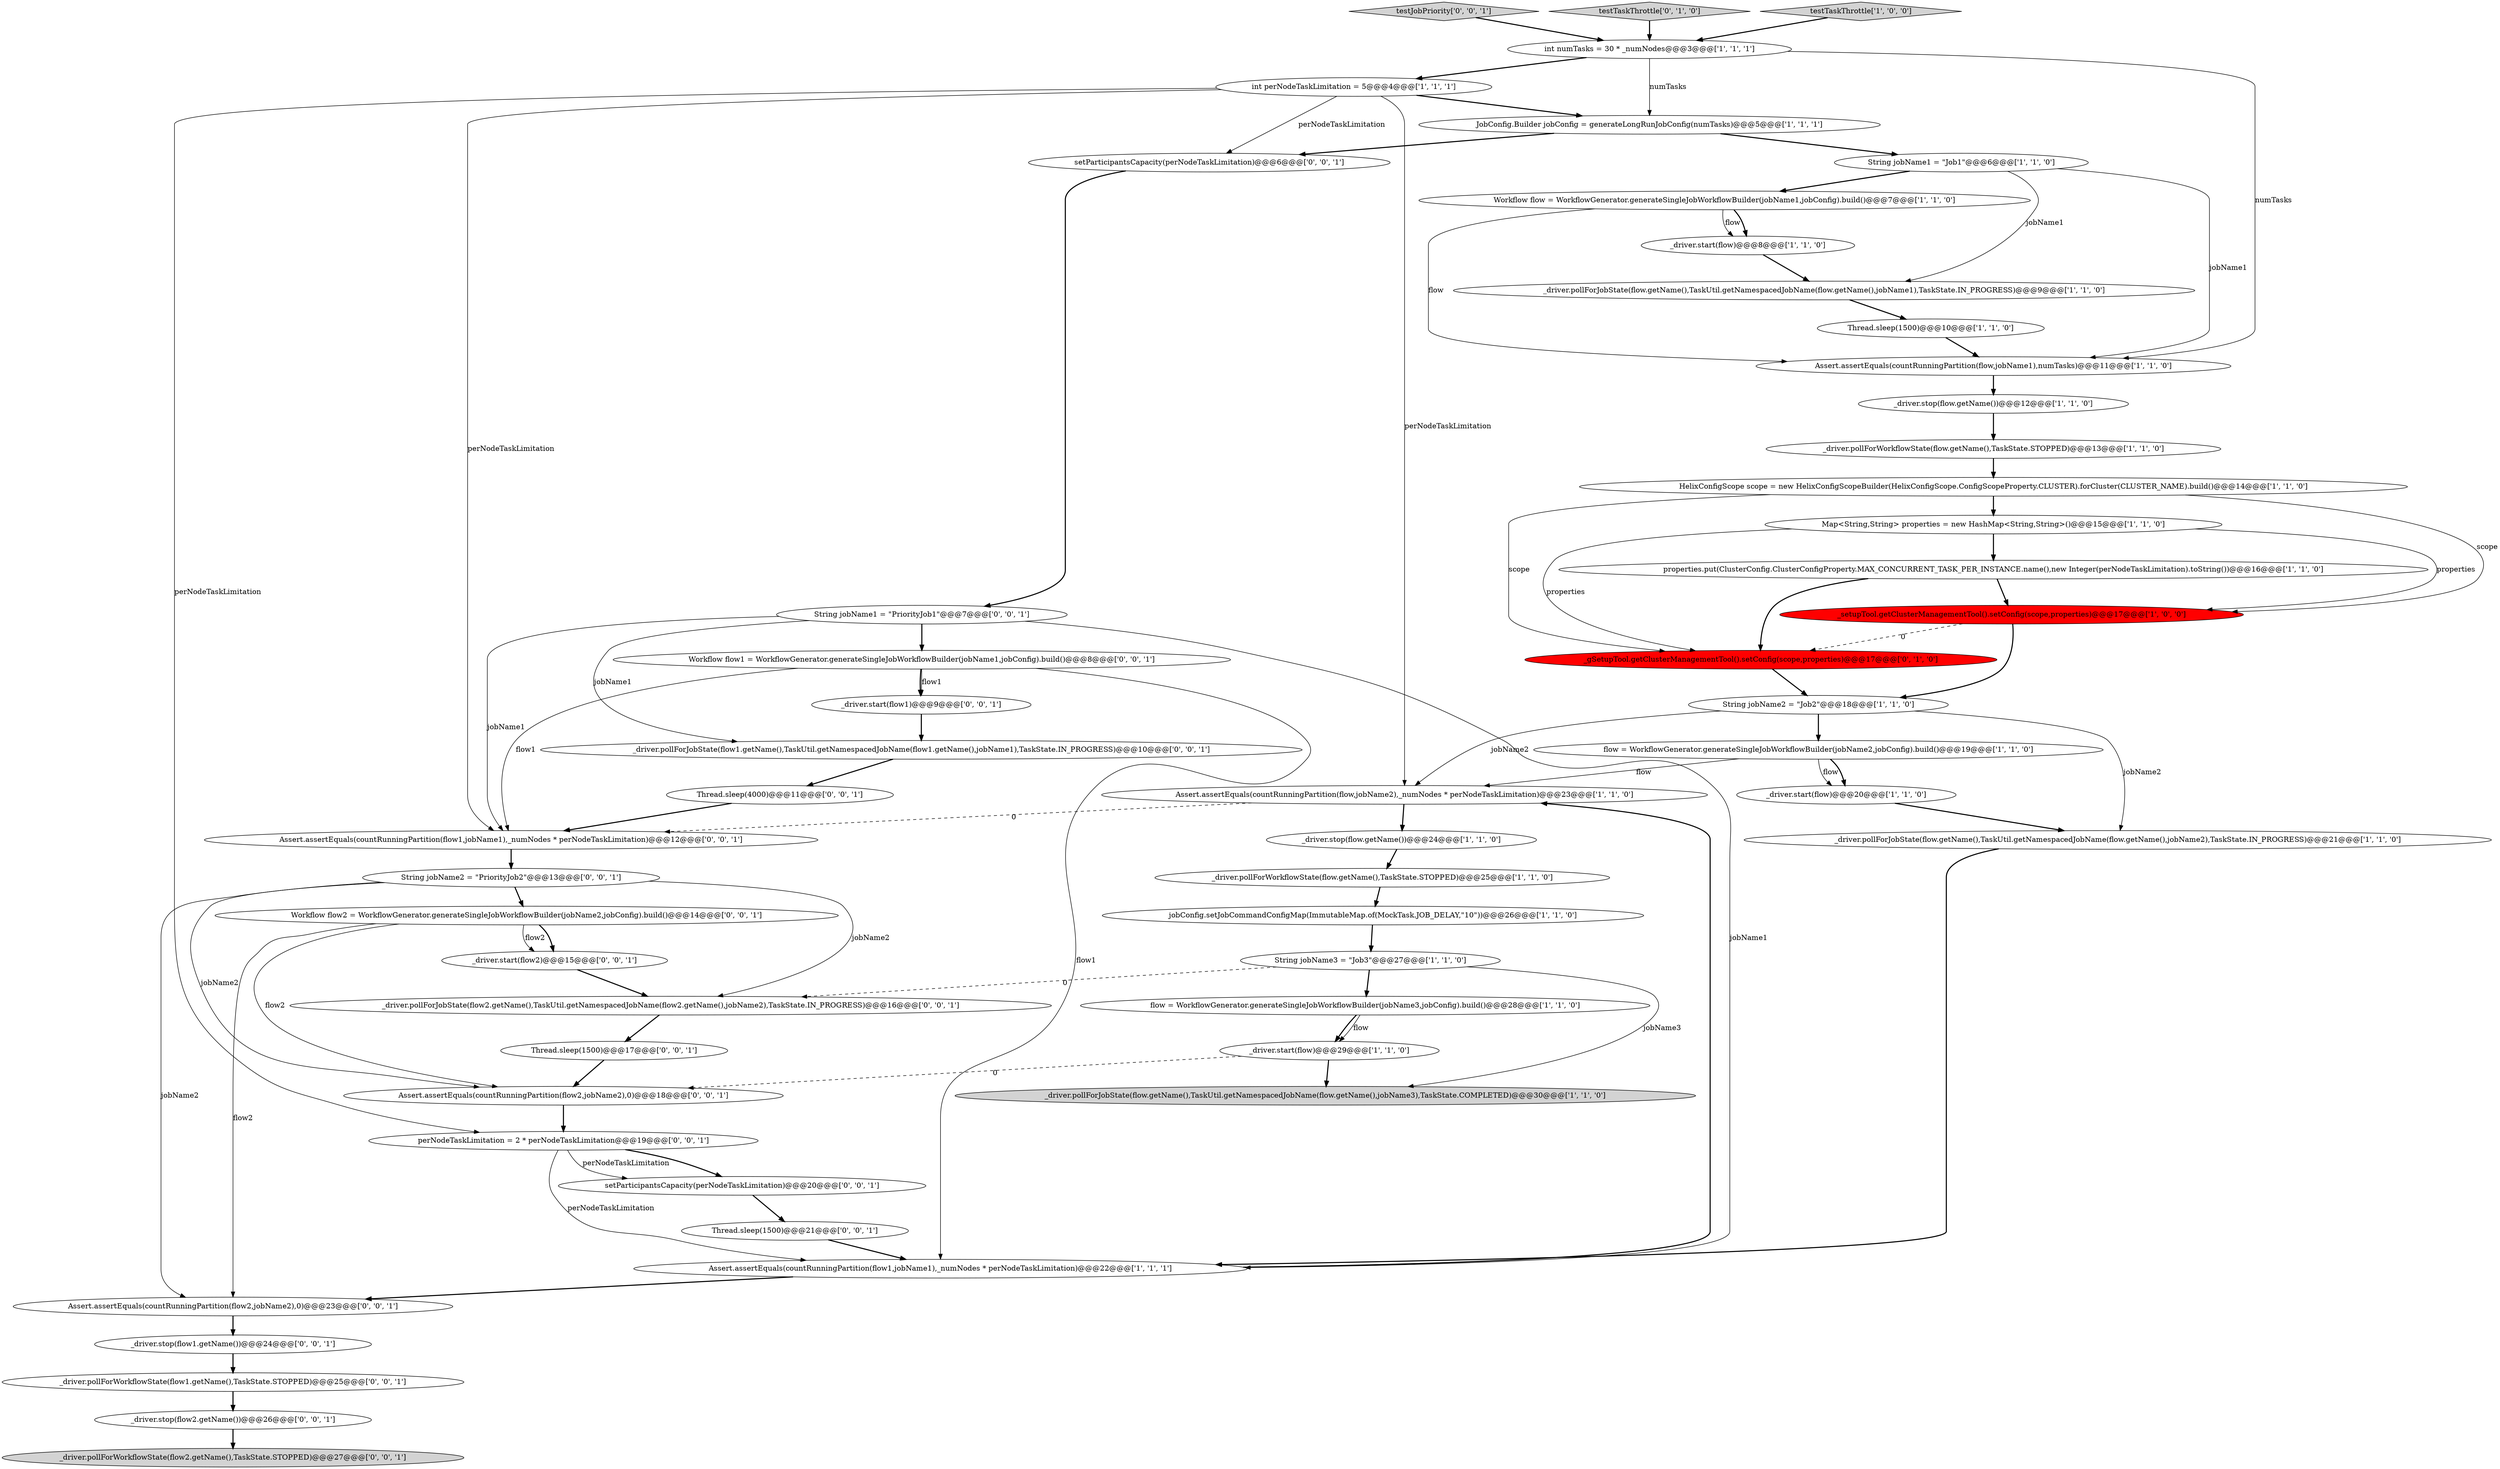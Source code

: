 digraph {
20 [style = filled, label = "Assert.assertEquals(countRunningPartition(flow,jobName2),_numNodes * perNodeTaskLimitation)@@@23@@@['1', '1', '0']", fillcolor = white, shape = ellipse image = "AAA0AAABBB1BBB"];
37 [style = filled, label = "setParticipantsCapacity(perNodeTaskLimitation)@@@6@@@['0', '0', '1']", fillcolor = white, shape = ellipse image = "AAA0AAABBB3BBB"];
13 [style = filled, label = "_driver.pollForWorkflowState(flow.getName(),TaskState.STOPPED)@@@13@@@['1', '1', '0']", fillcolor = white, shape = ellipse image = "AAA0AAABBB1BBB"];
41 [style = filled, label = "_driver.pollForJobState(flow1.getName(),TaskUtil.getNamespacedJobName(flow1.getName(),jobName1),TaskState.IN_PROGRESS)@@@10@@@['0', '0', '1']", fillcolor = white, shape = ellipse image = "AAA0AAABBB3BBB"];
43 [style = filled, label = "testJobPriority['0', '0', '1']", fillcolor = lightgray, shape = diamond image = "AAA0AAABBB3BBB"];
5 [style = filled, label = "String jobName3 = \"Job3\"@@@27@@@['1', '1', '0']", fillcolor = white, shape = ellipse image = "AAA0AAABBB1BBB"];
17 [style = filled, label = "String jobName2 = \"Job2\"@@@18@@@['1', '1', '0']", fillcolor = white, shape = ellipse image = "AAA0AAABBB1BBB"];
31 [style = filled, label = "String jobName1 = \"PriorityJob1\"@@@7@@@['0', '0', '1']", fillcolor = white, shape = ellipse image = "AAA0AAABBB3BBB"];
26 [style = filled, label = "Assert.assertEquals(countRunningPartition(flow1,jobName1),_numNodes * perNodeTaskLimitation)@@@22@@@['1', '1', '1']", fillcolor = white, shape = ellipse image = "AAA0AAABBB1BBB"];
27 [style = filled, label = "_driver.stop(flow.getName())@@@24@@@['1', '1', '0']", fillcolor = white, shape = ellipse image = "AAA0AAABBB1BBB"];
4 [style = filled, label = "_driver.pollForJobState(flow.getName(),TaskUtil.getNamespacedJobName(flow.getName(),jobName2),TaskState.IN_PROGRESS)@@@21@@@['1', '1', '0']", fillcolor = white, shape = ellipse image = "AAA0AAABBB1BBB"];
19 [style = filled, label = "Workflow flow = WorkflowGenerator.generateSingleJobWorkflowBuilder(jobName1,jobConfig).build()@@@7@@@['1', '1', '0']", fillcolor = white, shape = ellipse image = "AAA0AAABBB1BBB"];
38 [style = filled, label = "Thread.sleep(4000)@@@11@@@['0', '0', '1']", fillcolor = white, shape = ellipse image = "AAA0AAABBB3BBB"];
44 [style = filled, label = "_driver.start(flow1)@@@9@@@['0', '0', '1']", fillcolor = white, shape = ellipse image = "AAA0AAABBB3BBB"];
25 [style = filled, label = "_setupTool.getClusterManagementTool().setConfig(scope,properties)@@@17@@@['1', '0', '0']", fillcolor = red, shape = ellipse image = "AAA1AAABBB1BBB"];
21 [style = filled, label = "flow = WorkflowGenerator.generateSingleJobWorkflowBuilder(jobName2,jobConfig).build()@@@19@@@['1', '1', '0']", fillcolor = white, shape = ellipse image = "AAA0AAABBB1BBB"];
3 [style = filled, label = "_driver.pollForJobState(flow.getName(),TaskUtil.getNamespacedJobName(flow.getName(),jobName3),TaskState.COMPLETED)@@@30@@@['1', '1', '0']", fillcolor = lightgray, shape = ellipse image = "AAA0AAABBB1BBB"];
15 [style = filled, label = "int perNodeTaskLimitation = 5@@@4@@@['1', '1', '1']", fillcolor = white, shape = ellipse image = "AAA0AAABBB1BBB"];
28 [style = filled, label = "_driver.pollForWorkflowState(flow.getName(),TaskState.STOPPED)@@@25@@@['1', '1', '0']", fillcolor = white, shape = ellipse image = "AAA0AAABBB1BBB"];
30 [style = filled, label = "testTaskThrottle['0', '1', '0']", fillcolor = lightgray, shape = diamond image = "AAA0AAABBB2BBB"];
2 [style = filled, label = "int numTasks = 30 * _numNodes@@@3@@@['1', '1', '1']", fillcolor = white, shape = ellipse image = "AAA0AAABBB1BBB"];
8 [style = filled, label = "_driver.start(flow)@@@8@@@['1', '1', '0']", fillcolor = white, shape = ellipse image = "AAA0AAABBB1BBB"];
23 [style = filled, label = "Thread.sleep(1500)@@@10@@@['1', '1', '0']", fillcolor = white, shape = ellipse image = "AAA0AAABBB1BBB"];
50 [style = filled, label = "_driver.start(flow2)@@@15@@@['0', '0', '1']", fillcolor = white, shape = ellipse image = "AAA0AAABBB3BBB"];
6 [style = filled, label = "JobConfig.Builder jobConfig = generateLongRunJobConfig(numTasks)@@@5@@@['1', '1', '1']", fillcolor = white, shape = ellipse image = "AAA0AAABBB1BBB"];
48 [style = filled, label = "_driver.stop(flow2.getName())@@@26@@@['0', '0', '1']", fillcolor = white, shape = ellipse image = "AAA0AAABBB3BBB"];
16 [style = filled, label = "_driver.stop(flow.getName())@@@12@@@['1', '1', '0']", fillcolor = white, shape = ellipse image = "AAA0AAABBB1BBB"];
12 [style = filled, label = "Assert.assertEquals(countRunningPartition(flow,jobName1),numTasks)@@@11@@@['1', '1', '0']", fillcolor = white, shape = ellipse image = "AAA0AAABBB1BBB"];
39 [style = filled, label = "_driver.pollForWorkflowState(flow1.getName(),TaskState.STOPPED)@@@25@@@['0', '0', '1']", fillcolor = white, shape = ellipse image = "AAA0AAABBB3BBB"];
11 [style = filled, label = "testTaskThrottle['1', '0', '0']", fillcolor = lightgray, shape = diamond image = "AAA0AAABBB1BBB"];
10 [style = filled, label = "Map<String,String> properties = new HashMap<String,String>()@@@15@@@['1', '1', '0']", fillcolor = white, shape = ellipse image = "AAA0AAABBB1BBB"];
1 [style = filled, label = "HelixConfigScope scope = new HelixConfigScopeBuilder(HelixConfigScope.ConfigScopeProperty.CLUSTER).forCluster(CLUSTER_NAME).build()@@@14@@@['1', '1', '0']", fillcolor = white, shape = ellipse image = "AAA0AAABBB1BBB"];
7 [style = filled, label = "jobConfig.setJobCommandConfigMap(ImmutableMap.of(MockTask.JOB_DELAY,\"10\"))@@@26@@@['1', '1', '0']", fillcolor = white, shape = ellipse image = "AAA0AAABBB1BBB"];
36 [style = filled, label = "Assert.assertEquals(countRunningPartition(flow2,jobName2),0)@@@18@@@['0', '0', '1']", fillcolor = white, shape = ellipse image = "AAA0AAABBB3BBB"];
52 [style = filled, label = "_driver.stop(flow1.getName())@@@24@@@['0', '0', '1']", fillcolor = white, shape = ellipse image = "AAA0AAABBB3BBB"];
47 [style = filled, label = "Workflow flow2 = WorkflowGenerator.generateSingleJobWorkflowBuilder(jobName2,jobConfig).build()@@@14@@@['0', '0', '1']", fillcolor = white, shape = ellipse image = "AAA0AAABBB3BBB"];
14 [style = filled, label = "_driver.start(flow)@@@20@@@['1', '1', '0']", fillcolor = white, shape = ellipse image = "AAA0AAABBB1BBB"];
45 [style = filled, label = "String jobName2 = \"PriorityJob2\"@@@13@@@['0', '0', '1']", fillcolor = white, shape = ellipse image = "AAA0AAABBB3BBB"];
40 [style = filled, label = "Thread.sleep(1500)@@@17@@@['0', '0', '1']", fillcolor = white, shape = ellipse image = "AAA0AAABBB3BBB"];
34 [style = filled, label = "_driver.pollForJobState(flow2.getName(),TaskUtil.getNamespacedJobName(flow2.getName(),jobName2),TaskState.IN_PROGRESS)@@@16@@@['0', '0', '1']", fillcolor = white, shape = ellipse image = "AAA0AAABBB3BBB"];
9 [style = filled, label = "properties.put(ClusterConfig.ClusterConfigProperty.MAX_CONCURRENT_TASK_PER_INSTANCE.name(),new Integer(perNodeTaskLimitation).toString())@@@16@@@['1', '1', '0']", fillcolor = white, shape = ellipse image = "AAA0AAABBB1BBB"];
32 [style = filled, label = "setParticipantsCapacity(perNodeTaskLimitation)@@@20@@@['0', '0', '1']", fillcolor = white, shape = ellipse image = "AAA0AAABBB3BBB"];
18 [style = filled, label = "_driver.start(flow)@@@29@@@['1', '1', '0']", fillcolor = white, shape = ellipse image = "AAA0AAABBB1BBB"];
33 [style = filled, label = "Workflow flow1 = WorkflowGenerator.generateSingleJobWorkflowBuilder(jobName1,jobConfig).build()@@@8@@@['0', '0', '1']", fillcolor = white, shape = ellipse image = "AAA0AAABBB3BBB"];
22 [style = filled, label = "String jobName1 = \"Job1\"@@@6@@@['1', '1', '0']", fillcolor = white, shape = ellipse image = "AAA0AAABBB1BBB"];
24 [style = filled, label = "flow = WorkflowGenerator.generateSingleJobWorkflowBuilder(jobName3,jobConfig).build()@@@28@@@['1', '1', '0']", fillcolor = white, shape = ellipse image = "AAA0AAABBB1BBB"];
0 [style = filled, label = "_driver.pollForJobState(flow.getName(),TaskUtil.getNamespacedJobName(flow.getName(),jobName1),TaskState.IN_PROGRESS)@@@9@@@['1', '1', '0']", fillcolor = white, shape = ellipse image = "AAA0AAABBB1BBB"];
35 [style = filled, label = "Assert.assertEquals(countRunningPartition(flow2,jobName2),0)@@@23@@@['0', '0', '1']", fillcolor = white, shape = ellipse image = "AAA0AAABBB3BBB"];
51 [style = filled, label = "perNodeTaskLimitation = 2 * perNodeTaskLimitation@@@19@@@['0', '0', '1']", fillcolor = white, shape = ellipse image = "AAA0AAABBB3BBB"];
42 [style = filled, label = "Assert.assertEquals(countRunningPartition(flow1,jobName1),_numNodes * perNodeTaskLimitation)@@@12@@@['0', '0', '1']", fillcolor = white, shape = ellipse image = "AAA0AAABBB3BBB"];
46 [style = filled, label = "Thread.sleep(1500)@@@21@@@['0', '0', '1']", fillcolor = white, shape = ellipse image = "AAA0AAABBB3BBB"];
49 [style = filled, label = "_driver.pollForWorkflowState(flow2.getName(),TaskState.STOPPED)@@@27@@@['0', '0', '1']", fillcolor = lightgray, shape = ellipse image = "AAA0AAABBB3BBB"];
29 [style = filled, label = "_gSetupTool.getClusterManagementTool().setConfig(scope,properties)@@@17@@@['0', '1', '0']", fillcolor = red, shape = ellipse image = "AAA1AAABBB2BBB"];
18->3 [style = bold, label=""];
6->22 [style = bold, label=""];
42->45 [style = bold, label=""];
1->29 [style = solid, label="scope"];
27->28 [style = bold, label=""];
15->37 [style = solid, label="perNodeTaskLimitation"];
38->42 [style = bold, label=""];
51->32 [style = bold, label=""];
45->34 [style = solid, label="jobName2"];
13->1 [style = bold, label=""];
20->27 [style = bold, label=""];
8->0 [style = bold, label=""];
5->3 [style = solid, label="jobName3"];
51->26 [style = solid, label="perNodeTaskLimitation"];
15->20 [style = solid, label="perNodeTaskLimitation"];
37->31 [style = bold, label=""];
10->29 [style = solid, label="properties"];
2->12 [style = solid, label="numTasks"];
2->15 [style = bold, label=""];
26->35 [style = bold, label=""];
21->14 [style = solid, label="flow"];
23->12 [style = bold, label=""];
9->29 [style = bold, label=""];
33->44 [style = bold, label=""];
17->21 [style = bold, label=""];
19->12 [style = solid, label="flow"];
48->49 [style = bold, label=""];
31->26 [style = solid, label="jobName1"];
24->18 [style = bold, label=""];
5->34 [style = dashed, label="0"];
35->52 [style = bold, label=""];
15->51 [style = solid, label="perNodeTaskLimitation"];
45->36 [style = solid, label="jobName2"];
7->5 [style = bold, label=""];
0->23 [style = bold, label=""];
31->33 [style = bold, label=""];
44->41 [style = bold, label=""];
19->8 [style = solid, label="flow"];
41->38 [style = bold, label=""];
47->36 [style = solid, label="flow2"];
26->20 [style = bold, label=""];
14->4 [style = bold, label=""];
50->34 [style = bold, label=""];
45->35 [style = solid, label="jobName2"];
16->13 [style = bold, label=""];
36->51 [style = bold, label=""];
29->17 [style = bold, label=""];
33->44 [style = solid, label="flow1"];
32->46 [style = bold, label=""];
34->40 [style = bold, label=""];
22->19 [style = bold, label=""];
22->0 [style = solid, label="jobName1"];
43->2 [style = bold, label=""];
15->42 [style = solid, label="perNodeTaskLimitation"];
25->17 [style = bold, label=""];
31->41 [style = solid, label="jobName1"];
47->50 [style = bold, label=""];
33->42 [style = solid, label="flow1"];
33->26 [style = solid, label="flow1"];
6->37 [style = bold, label=""];
17->20 [style = solid, label="jobName2"];
20->42 [style = dashed, label="0"];
40->36 [style = bold, label=""];
18->36 [style = dashed, label="0"];
5->24 [style = bold, label=""];
10->9 [style = bold, label=""];
47->35 [style = solid, label="flow2"];
2->6 [style = solid, label="numTasks"];
21->20 [style = solid, label="flow"];
21->14 [style = bold, label=""];
10->25 [style = solid, label="properties"];
52->39 [style = bold, label=""];
39->48 [style = bold, label=""];
28->7 [style = bold, label=""];
4->26 [style = bold, label=""];
15->6 [style = bold, label=""];
12->16 [style = bold, label=""];
11->2 [style = bold, label=""];
19->8 [style = bold, label=""];
46->26 [style = bold, label=""];
31->42 [style = solid, label="jobName1"];
51->32 [style = solid, label="perNodeTaskLimitation"];
1->25 [style = solid, label="scope"];
17->4 [style = solid, label="jobName2"];
24->18 [style = solid, label="flow"];
9->25 [style = bold, label=""];
22->12 [style = solid, label="jobName1"];
45->47 [style = bold, label=""];
25->29 [style = dashed, label="0"];
30->2 [style = bold, label=""];
1->10 [style = bold, label=""];
47->50 [style = solid, label="flow2"];
}
